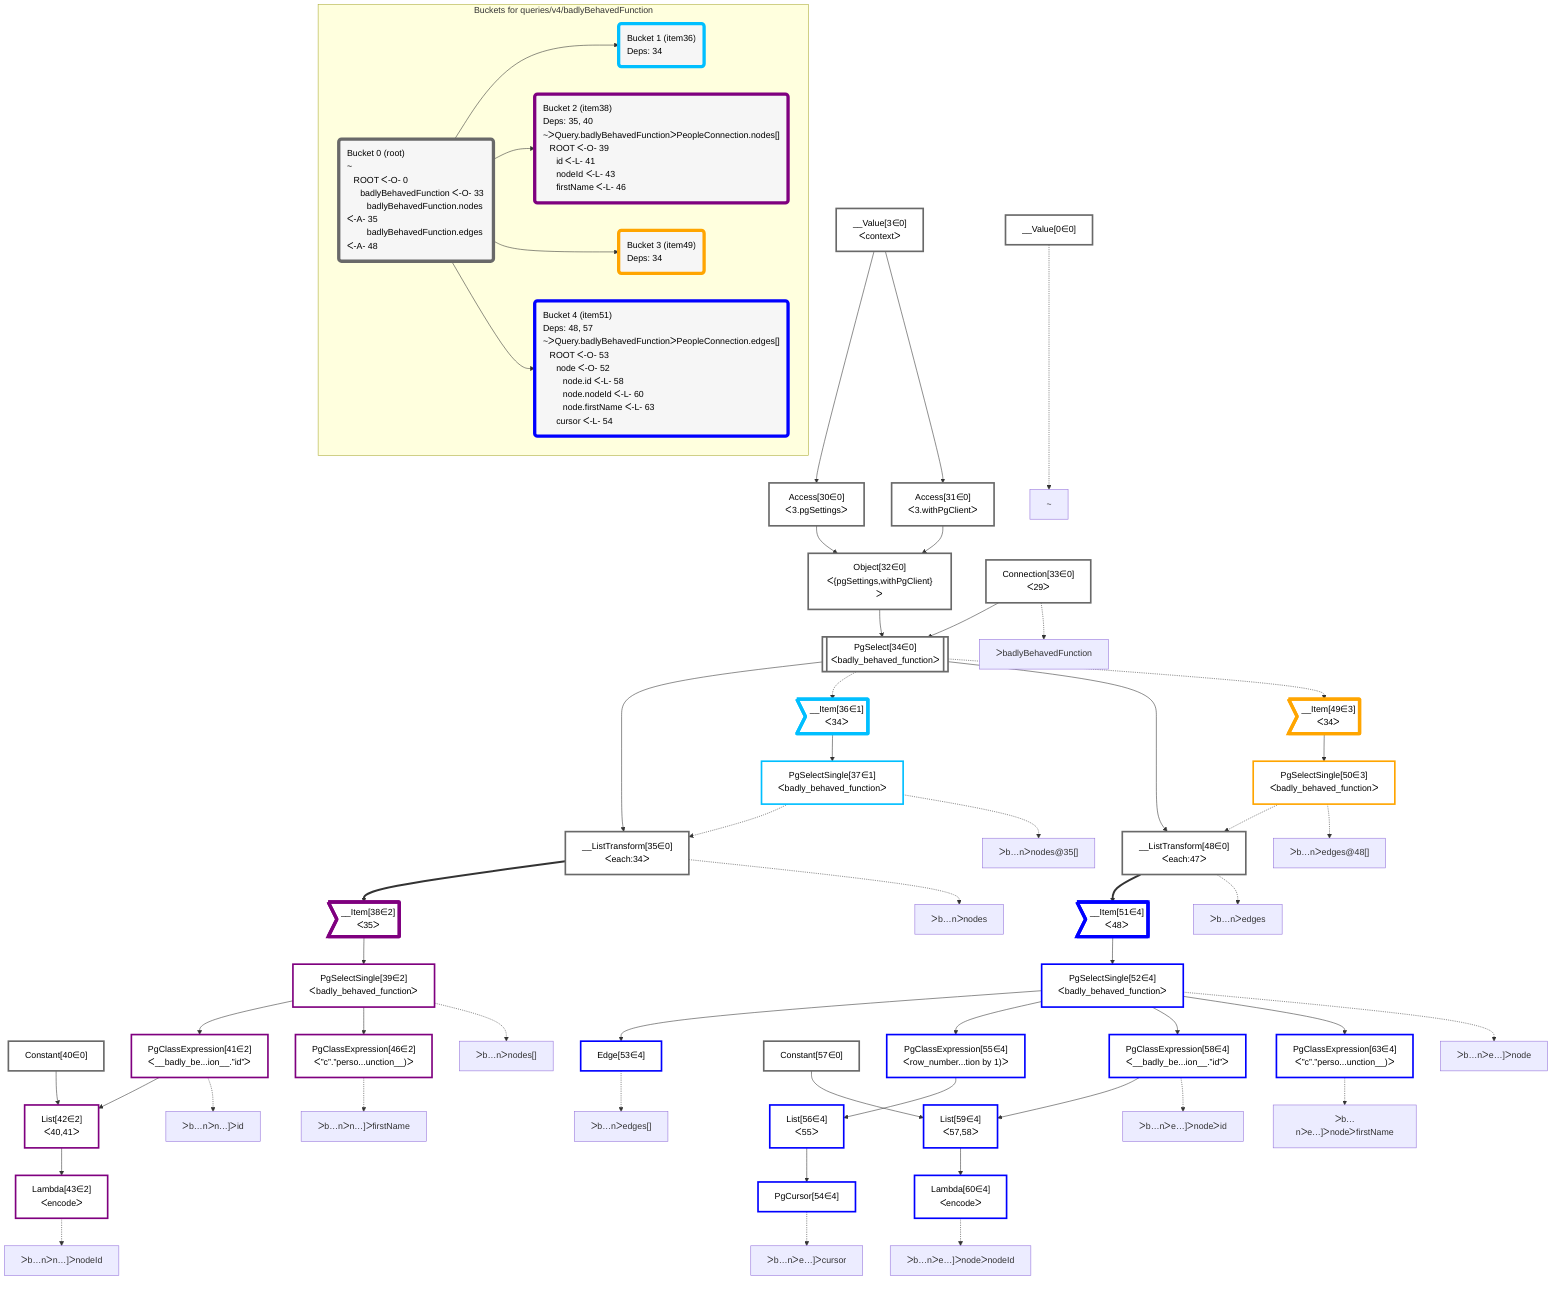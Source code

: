 graph TD
    classDef path fill:#eee,stroke:#000,color:#000
    classDef plan fill:#fff,stroke-width:3px,color:#000
    classDef itemplan fill:#fff,stroke-width:6px,color:#000
    classDef sideeffectplan fill:#f00,stroke-width:6px,color:#000
    classDef bucket fill:#f6f6f6,color:#000,stroke-width:6px,text-align:left


    %% define plans
    __Value0["__Value[0∈0]"]:::plan
    __Value3["__Value[3∈0]<br />ᐸcontextᐳ"]:::plan
    Access30["Access[30∈0]<br />ᐸ3.pgSettingsᐳ"]:::plan
    Access31["Access[31∈0]<br />ᐸ3.withPgClientᐳ"]:::plan
    Object32["Object[32∈0]<br />ᐸ{pgSettings,withPgClient}ᐳ"]:::plan
    Connection33["Connection[33∈0]<br />ᐸ29ᐳ"]:::plan
    PgSelect34[["PgSelect[34∈0]<br />ᐸbadly_behaved_functionᐳ"]]:::plan
    __ListTransform35["__ListTransform[35∈0]<br />ᐸeach:34ᐳ"]:::plan
    __Item36>"__Item[36∈1]<br />ᐸ34ᐳ"]:::itemplan
    PgSelectSingle37["PgSelectSingle[37∈1]<br />ᐸbadly_behaved_functionᐳ"]:::plan
    __Item38>"__Item[38∈2]<br />ᐸ35ᐳ"]:::itemplan
    PgSelectSingle39["PgSelectSingle[39∈2]<br />ᐸbadly_behaved_functionᐳ"]:::plan
    Constant40["Constant[40∈0]"]:::plan
    PgClassExpression41["PgClassExpression[41∈2]<br />ᐸ__badly_be...ion__.”id”ᐳ"]:::plan
    List42["List[42∈2]<br />ᐸ40,41ᐳ"]:::plan
    Lambda43["Lambda[43∈2]<br />ᐸencodeᐳ"]:::plan
    PgClassExpression46["PgClassExpression[46∈2]<br />ᐸ”c”.”perso...unction__)ᐳ"]:::plan
    __ListTransform48["__ListTransform[48∈0]<br />ᐸeach:47ᐳ"]:::plan
    __Item49>"__Item[49∈3]<br />ᐸ34ᐳ"]:::itemplan
    PgSelectSingle50["PgSelectSingle[50∈3]<br />ᐸbadly_behaved_functionᐳ"]:::plan
    __Item51>"__Item[51∈4]<br />ᐸ48ᐳ"]:::itemplan
    PgSelectSingle52["PgSelectSingle[52∈4]<br />ᐸbadly_behaved_functionᐳ"]:::plan
    Edge53["Edge[53∈4]"]:::plan
    PgClassExpression55["PgClassExpression[55∈4]<br />ᐸrow_number...tion by 1)ᐳ"]:::plan
    List56["List[56∈4]<br />ᐸ55ᐳ"]:::plan
    PgCursor54["PgCursor[54∈4]"]:::plan
    Constant57["Constant[57∈0]"]:::plan
    PgClassExpression58["PgClassExpression[58∈4]<br />ᐸ__badly_be...ion__.”id”ᐳ"]:::plan
    List59["List[59∈4]<br />ᐸ57,58ᐳ"]:::plan
    Lambda60["Lambda[60∈4]<br />ᐸencodeᐳ"]:::plan
    PgClassExpression63["PgClassExpression[63∈4]<br />ᐸ”c”.”perso...unction__)ᐳ"]:::plan

    %% plan dependencies
    __Value3 --> Access30
    __Value3 --> Access31
    Access30 & Access31 --> Object32
    Object32 & Connection33 --> PgSelect34
    PgSelect34 --> __ListTransform35
    PgSelectSingle37 -.-> __ListTransform35
    PgSelect34 -.-> __Item36
    __Item36 --> PgSelectSingle37
    __ListTransform35 ==> __Item38
    __Item38 --> PgSelectSingle39
    PgSelectSingle39 --> PgClassExpression41
    Constant40 & PgClassExpression41 --> List42
    List42 --> Lambda43
    PgSelectSingle39 --> PgClassExpression46
    PgSelect34 --> __ListTransform48
    PgSelectSingle50 -.-> __ListTransform48
    PgSelect34 -.-> __Item49
    __Item49 --> PgSelectSingle50
    __ListTransform48 ==> __Item51
    __Item51 --> PgSelectSingle52
    PgSelectSingle52 --> Edge53
    PgSelectSingle52 --> PgClassExpression55
    PgClassExpression55 --> List56
    List56 --> PgCursor54
    PgSelectSingle52 --> PgClassExpression58
    Constant57 & PgClassExpression58 --> List59
    List59 --> Lambda60
    PgSelectSingle52 --> PgClassExpression63

    %% plan-to-path relationships
    P0["~"]
    __Value0 -.-> P0
    P33["ᐳbadlyBehavedFunction"]
    Connection33 -.-> P33
    P35["ᐳb…nᐳnodes"]
    __ListTransform35 -.-> P35
    P37["ᐳb…nᐳnodes@35[]"]
    PgSelectSingle37 -.-> P37
    P39["ᐳb…nᐳnodes[]"]
    PgSelectSingle39 -.-> P39
    P41["ᐳb…nᐳn…]ᐳid"]
    PgClassExpression41 -.-> P41
    P43["ᐳb…nᐳn…]ᐳnodeId"]
    Lambda43 -.-> P43
    P46["ᐳb…nᐳn…]ᐳfirstName"]
    PgClassExpression46 -.-> P46
    P48["ᐳb…nᐳedges"]
    __ListTransform48 -.-> P48
    P50["ᐳb…nᐳedges@48[]"]
    PgSelectSingle50 -.-> P50
    P52["ᐳb…nᐳe…]ᐳnode"]
    PgSelectSingle52 -.-> P52
    P53["ᐳb…nᐳedges[]"]
    Edge53 -.-> P53
    P54["ᐳb…nᐳe…]ᐳcursor"]
    PgCursor54 -.-> P54
    P58["ᐳb…nᐳe…]ᐳnodeᐳid"]
    PgClassExpression58 -.-> P58
    P60["ᐳb…nᐳe…]ᐳnodeᐳnodeId"]
    Lambda60 -.-> P60
    P63["ᐳb…nᐳe…]ᐳnodeᐳfirstName"]
    PgClassExpression63 -.-> P63

    subgraph "Buckets for queries/v4/badlyBehavedFunction"
    Bucket0("Bucket 0 (root)<br />~<br />⠀ROOT ᐸ-O- 0<br />⠀⠀badlyBehavedFunction ᐸ-O- 33<br />⠀⠀⠀badlyBehavedFunction.nodes ᐸ-A- 35<br />⠀⠀⠀badlyBehavedFunction.edges ᐸ-A- 48"):::bucket
    classDef bucket0 stroke:#696969
    class Bucket0,__Value0,__Value3,Access30,Access31,Object32,Connection33,PgSelect34,__ListTransform35,Constant40,__ListTransform48,Constant57 bucket0
    Bucket1("Bucket 1 (item36)<br />Deps: 34"):::bucket
    classDef bucket1 stroke:#00bfff
    class Bucket1,__Item36,PgSelectSingle37 bucket1
    Bucket2("Bucket 2 (item38)<br />Deps: 35, 40<br />~ᐳQuery.badlyBehavedFunctionᐳPeopleConnection.nodes[]<br />⠀ROOT ᐸ-O- 39<br />⠀⠀id ᐸ-L- 41<br />⠀⠀nodeId ᐸ-L- 43<br />⠀⠀firstName ᐸ-L- 46"):::bucket
    classDef bucket2 stroke:#7f007f
    class Bucket2,__Item38,PgSelectSingle39,PgClassExpression41,List42,Lambda43,PgClassExpression46 bucket2
    Bucket3("Bucket 3 (item49)<br />Deps: 34"):::bucket
    classDef bucket3 stroke:#ffa500
    class Bucket3,__Item49,PgSelectSingle50 bucket3
    Bucket4("Bucket 4 (item51)<br />Deps: 48, 57<br />~ᐳQuery.badlyBehavedFunctionᐳPeopleConnection.edges[]<br />⠀ROOT ᐸ-O- 53<br />⠀⠀node ᐸ-O- 52<br />⠀⠀⠀node.id ᐸ-L- 58<br />⠀⠀⠀node.nodeId ᐸ-L- 60<br />⠀⠀⠀node.firstName ᐸ-L- 63<br />⠀⠀cursor ᐸ-L- 54"):::bucket
    classDef bucket4 stroke:#0000ff
    class Bucket4,__Item51,PgSelectSingle52,Edge53,PgCursor54,PgClassExpression55,List56,PgClassExpression58,List59,Lambda60,PgClassExpression63 bucket4
    Bucket0 --> Bucket1 & Bucket2 & Bucket3 & Bucket4
    end